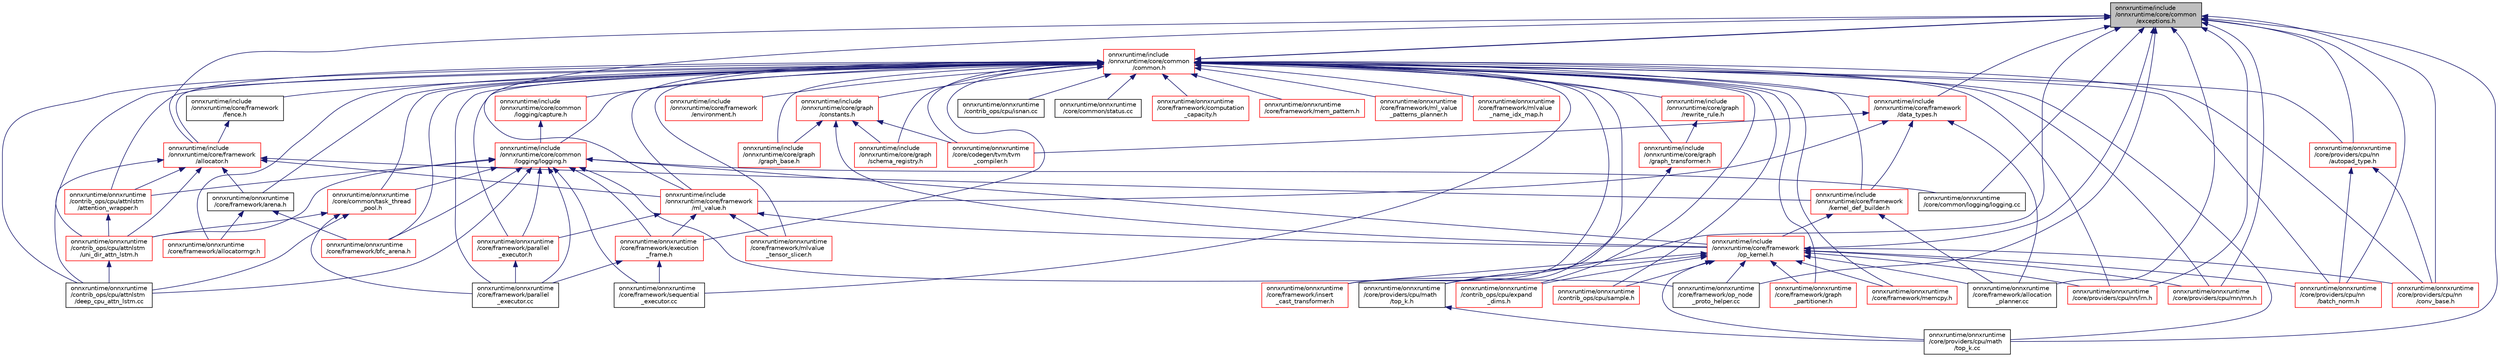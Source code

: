 digraph "onnxruntime/include/onnxruntime/core/common/exceptions.h"
{
  edge [fontname="Helvetica",fontsize="10",labelfontname="Helvetica",labelfontsize="10"];
  node [fontname="Helvetica",fontsize="10",shape=record];
  Node20 [label="onnxruntime/include\l/onnxruntime/core/common\l/exceptions.h",height=0.2,width=0.4,color="black", fillcolor="grey75", style="filled", fontcolor="black"];
  Node20 -> Node21 [dir="back",color="midnightblue",fontsize="10",style="solid"];
  Node21 [label="onnxruntime/include\l/onnxruntime/core/common\l/common.h",height=0.2,width=0.4,color="red", fillcolor="white", style="filled",URL="$include_2onnxruntime_2core_2common_2common_8h.html"];
  Node21 -> Node20 [dir="back",color="midnightblue",fontsize="10",style="solid"];
  Node21 -> Node22 [dir="back",color="midnightblue",fontsize="10",style="solid"];
  Node22 [label="onnxruntime/include\l/onnxruntime/core/common\l/logging/capture.h",height=0.2,width=0.4,color="red", fillcolor="white", style="filled",URL="$capture_8h.html"];
  Node22 -> Node23 [dir="back",color="midnightblue",fontsize="10",style="solid"];
  Node23 [label="onnxruntime/include\l/onnxruntime/core/common\l/logging/logging.h",height=0.2,width=0.4,color="red", fillcolor="white", style="filled",URL="$logging_8h.html"];
  Node23 -> Node39 [dir="back",color="midnightblue",fontsize="10",style="solid"];
  Node39 [label="onnxruntime/include\l/onnxruntime/core/framework\l/op_kernel.h",height=0.2,width=0.4,color="red", fillcolor="white", style="filled",URL="$op__kernel_8h.html"];
  Node39 -> Node53 [dir="back",color="midnightblue",fontsize="10",style="solid"];
  Node53 [label="onnxruntime/onnxruntime\l/contrib_ops/cpu/expand\l_dims.h",height=0.2,width=0.4,color="red", fillcolor="white", style="filled",URL="$expand__dims_8h.html"];
  Node39 -> Node55 [dir="back",color="midnightblue",fontsize="10",style="solid"];
  Node55 [label="onnxruntime/onnxruntime\l/contrib_ops/cpu/sample.h",height=0.2,width=0.4,color="red", fillcolor="white", style="filled",URL="$sample_8h.html"];
  Node39 -> Node60 [dir="back",color="midnightblue",fontsize="10",style="solid"];
  Node60 [label="onnxruntime/onnxruntime\l/core/framework/allocation\l_planner.cc",height=0.2,width=0.4,color="black", fillcolor="white", style="filled",URL="$allocation__planner_8cc.html"];
  Node39 -> Node62 [dir="back",color="midnightblue",fontsize="10",style="solid"];
  Node62 [label="onnxruntime/onnxruntime\l/core/framework/graph\l_partitioner.h",height=0.2,width=0.4,color="red", fillcolor="white", style="filled",URL="$graph__partitioner_8h.html"];
  Node39 -> Node64 [dir="back",color="midnightblue",fontsize="10",style="solid"];
  Node64 [label="onnxruntime/onnxruntime\l/core/framework/insert\l_cast_transformer.h",height=0.2,width=0.4,color="red", fillcolor="white", style="filled",URL="$insert__cast__transformer_8h.html"];
  Node39 -> Node66 [dir="back",color="midnightblue",fontsize="10",style="solid"];
  Node66 [label="onnxruntime/onnxruntime\l/core/framework/memcpy.h",height=0.2,width=0.4,color="red", fillcolor="white", style="filled",URL="$memcpy_8h.html"];
  Node39 -> Node75 [dir="back",color="midnightblue",fontsize="10",style="solid"];
  Node75 [label="onnxruntime/onnxruntime\l/core/framework/op_node\l_proto_helper.cc",height=0.2,width=0.4,color="black", fillcolor="white", style="filled",URL="$op__node__proto__helper_8cc.html"];
  Node39 -> Node103 [dir="back",color="midnightblue",fontsize="10",style="solid"];
  Node103 [label="onnxruntime/onnxruntime\l/core/providers/cpu/math\l/top_k.cc",height=0.2,width=0.4,color="black", fillcolor="white", style="filled",URL="$top__k_8cc.html"];
  Node39 -> Node104 [dir="back",color="midnightblue",fontsize="10",style="solid"];
  Node104 [label="onnxruntime/onnxruntime\l/core/providers/cpu/math\l/top_k.h",height=0.2,width=0.4,color="black", fillcolor="white", style="filled",URL="$top__k_8h.html"];
  Node104 -> Node103 [dir="back",color="midnightblue",fontsize="10",style="solid"];
  Node39 -> Node142 [dir="back",color="midnightblue",fontsize="10",style="solid"];
  Node142 [label="onnxruntime/onnxruntime\l/core/providers/cpu/nn\l/batch_norm.h",height=0.2,width=0.4,color="red", fillcolor="white", style="filled",URL="$cpu_2nn_2batch__norm_8h.html"];
  Node39 -> Node144 [dir="back",color="midnightblue",fontsize="10",style="solid"];
  Node144 [label="onnxruntime/onnxruntime\l/core/providers/cpu/nn\l/conv_base.h",height=0.2,width=0.4,color="red", fillcolor="white", style="filled",URL="$conv__base_8h.html"];
  Node39 -> Node162 [dir="back",color="midnightblue",fontsize="10",style="solid"];
  Node162 [label="onnxruntime/onnxruntime\l/core/providers/cpu/nn/lrn.h",height=0.2,width=0.4,color="red", fillcolor="white", style="filled",URL="$cpu_2nn_2lrn_8h.html"];
  Node39 -> Node183 [dir="back",color="midnightblue",fontsize="10",style="solid"];
  Node183 [label="onnxruntime/onnxruntime\l/core/providers/cpu/rnn/rnn.h",height=0.2,width=0.4,color="red", fillcolor="white", style="filled",URL="$cpu_2rnn_2rnn_8h.html"];
  Node23 -> Node293 [dir="back",color="midnightblue",fontsize="10",style="solid"];
  Node293 [label="onnxruntime/onnxruntime\l/contrib_ops/cpu/attnlstm\l/attention_wrapper.h",height=0.2,width=0.4,color="red", fillcolor="white", style="filled",URL="$attention__wrapper_8h.html"];
  Node293 -> Node295 [dir="back",color="midnightblue",fontsize="10",style="solid"];
  Node295 [label="onnxruntime/onnxruntime\l/contrib_ops/cpu/attnlstm\l/uni_dir_attn_lstm.h",height=0.2,width=0.4,color="red", fillcolor="white", style="filled",URL="$uni__dir__attn__lstm_8h.html"];
  Node295 -> Node52 [dir="back",color="midnightblue",fontsize="10",style="solid"];
  Node52 [label="onnxruntime/onnxruntime\l/contrib_ops/cpu/attnlstm\l/deep_cpu_attn_lstm.cc",height=0.2,width=0.4,color="black", fillcolor="white", style="filled",URL="$deep__cpu__attn__lstm_8cc.html"];
  Node23 -> Node295 [dir="back",color="midnightblue",fontsize="10",style="solid"];
  Node23 -> Node52 [dir="back",color="midnightblue",fontsize="10",style="solid"];
  Node23 -> Node25 [dir="back",color="midnightblue",fontsize="10",style="solid"];
  Node25 [label="onnxruntime/onnxruntime\l/core/common/logging/logging.cc",height=0.2,width=0.4,color="black", fillcolor="white", style="filled",URL="$logging_8cc.html"];
  Node23 -> Node303 [dir="back",color="midnightblue",fontsize="10",style="solid"];
  Node303 [label="onnxruntime/onnxruntime\l/core/common/task_thread\l_pool.h",height=0.2,width=0.4,color="red", fillcolor="white", style="filled",URL="$task__thread__pool_8h.html"];
  Node303 -> Node295 [dir="back",color="midnightblue",fontsize="10",style="solid"];
  Node303 -> Node52 [dir="back",color="midnightblue",fontsize="10",style="solid"];
  Node303 -> Node70 [dir="back",color="midnightblue",fontsize="10",style="solid"];
  Node70 [label="onnxruntime/onnxruntime\l/core/framework/parallel\l_executor.cc",height=0.2,width=0.4,color="black", fillcolor="white", style="filled",URL="$parallel__executor_8cc.html"];
  Node23 -> Node307 [dir="back",color="midnightblue",fontsize="10",style="solid"];
  Node307 [label="onnxruntime/onnxruntime\l/core/framework/bfc_arena.h",height=0.2,width=0.4,color="red", fillcolor="white", style="filled",URL="$bfc__arena_8h.html"];
  Node23 -> Node310 [dir="back",color="midnightblue",fontsize="10",style="solid"];
  Node310 [label="onnxruntime/onnxruntime\l/core/framework/execution\l_frame.h",height=0.2,width=0.4,color="red", fillcolor="white", style="filled",URL="$execution__frame_8h.html"];
  Node310 -> Node70 [dir="back",color="midnightblue",fontsize="10",style="solid"];
  Node310 -> Node71 [dir="back",color="midnightblue",fontsize="10",style="solid"];
  Node71 [label="onnxruntime/onnxruntime\l/core/framework/sequential\l_executor.cc",height=0.2,width=0.4,color="black", fillcolor="white", style="filled",URL="$sequential__executor_8cc.html"];
  Node23 -> Node75 [dir="back",color="midnightblue",fontsize="10",style="solid"];
  Node23 -> Node70 [dir="back",color="midnightblue",fontsize="10",style="solid"];
  Node23 -> Node301 [dir="back",color="midnightblue",fontsize="10",style="solid"];
  Node301 [label="onnxruntime/onnxruntime\l/core/framework/parallel\l_executor.h",height=0.2,width=0.4,color="red", fillcolor="white", style="filled",URL="$parallel__executor_8h.html"];
  Node301 -> Node70 [dir="back",color="midnightblue",fontsize="10",style="solid"];
  Node23 -> Node71 [dir="back",color="midnightblue",fontsize="10",style="solid"];
  Node21 -> Node23 [dir="back",color="midnightblue",fontsize="10",style="solid"];
  Node21 -> Node319 [dir="back",color="midnightblue",fontsize="10",style="solid"];
  Node319 [label="onnxruntime/include\l/onnxruntime/core/framework\l/allocator.h",height=0.2,width=0.4,color="red", fillcolor="white", style="filled",URL="$framework_2allocator_8h.html"];
  Node319 -> Node320 [dir="back",color="midnightblue",fontsize="10",style="solid"];
  Node320 [label="onnxruntime/include\l/onnxruntime/core/framework\l/kernel_def_builder.h",height=0.2,width=0.4,color="red", fillcolor="white", style="filled",URL="$kernel__def__builder_8h.html"];
  Node320 -> Node39 [dir="back",color="midnightblue",fontsize="10",style="solid"];
  Node320 -> Node60 [dir="back",color="midnightblue",fontsize="10",style="solid"];
  Node319 -> Node323 [dir="back",color="midnightblue",fontsize="10",style="solid"];
  Node323 [label="onnxruntime/include\l/onnxruntime/core/framework\l/ml_value.h",height=0.2,width=0.4,color="red", fillcolor="white", style="filled",URL="$ml__value_8h.html"];
  Node323 -> Node39 [dir="back",color="midnightblue",fontsize="10",style="solid"];
  Node323 -> Node310 [dir="back",color="midnightblue",fontsize="10",style="solid"];
  Node323 -> Node325 [dir="back",color="midnightblue",fontsize="10",style="solid"];
  Node325 [label="onnxruntime/onnxruntime\l/core/framework/mlvalue\l_tensor_slicer.h",height=0.2,width=0.4,color="red", fillcolor="white", style="filled",URL="$mlvalue__tensor__slicer_8h.html"];
  Node323 -> Node301 [dir="back",color="midnightblue",fontsize="10",style="solid"];
  Node319 -> Node293 [dir="back",color="midnightblue",fontsize="10",style="solid"];
  Node319 -> Node295 [dir="back",color="midnightblue",fontsize="10",style="solid"];
  Node319 -> Node52 [dir="back",color="midnightblue",fontsize="10",style="solid"];
  Node319 -> Node352 [dir="back",color="midnightblue",fontsize="10",style="solid"];
  Node352 [label="onnxruntime/onnxruntime\l/core/framework/arena.h",height=0.2,width=0.4,color="black", fillcolor="white", style="filled",URL="$arena_8h.html"];
  Node352 -> Node353 [dir="back",color="midnightblue",fontsize="10",style="solid"];
  Node353 [label="onnxruntime/onnxruntime\l/core/framework/allocatormgr.h",height=0.2,width=0.4,color="red", fillcolor="white", style="filled",URL="$allocatormgr_8h.html"];
  Node352 -> Node307 [dir="back",color="midnightblue",fontsize="10",style="solid"];
  Node21 -> Node360 [dir="back",color="midnightblue",fontsize="10",style="solid"];
  Node360 [label="onnxruntime/include\l/onnxruntime/core/framework\l/data_types.h",height=0.2,width=0.4,color="red", fillcolor="white", style="filled",URL="$data__types_8h.html"];
  Node360 -> Node320 [dir="back",color="midnightblue",fontsize="10",style="solid"];
  Node360 -> Node323 [dir="back",color="midnightblue",fontsize="10",style="solid"];
  Node360 -> Node361 [dir="back",color="midnightblue",fontsize="10",style="solid"];
  Node361 [label="onnxruntime/onnxruntime\l/core/codegen/tvm/tvm\l_compiler.h",height=0.2,width=0.4,color="red", fillcolor="white", style="filled",URL="$tvm__compiler_8h.html"];
  Node360 -> Node60 [dir="back",color="midnightblue",fontsize="10",style="solid"];
  Node21 -> Node368 [dir="back",color="midnightblue",fontsize="10",style="solid"];
  Node368 [label="onnxruntime/include\l/onnxruntime/core/framework\l/environment.h",height=0.2,width=0.4,color="red", fillcolor="white", style="filled",URL="$environment_8h.html"];
  Node21 -> Node369 [dir="back",color="midnightblue",fontsize="10",style="solid"];
  Node369 [label="onnxruntime/include\l/onnxruntime/core/framework\l/fence.h",height=0.2,width=0.4,color="black", fillcolor="white", style="filled",URL="$fence_8h.html"];
  Node369 -> Node319 [dir="back",color="midnightblue",fontsize="10",style="solid"];
  Node21 -> Node320 [dir="back",color="midnightblue",fontsize="10",style="solid"];
  Node21 -> Node323 [dir="back",color="midnightblue",fontsize="10",style="solid"];
  Node21 -> Node370 [dir="back",color="midnightblue",fontsize="10",style="solid"];
  Node370 [label="onnxruntime/include\l/onnxruntime/core/graph\l/constants.h",height=0.2,width=0.4,color="red", fillcolor="white", style="filled",URL="$constants_8h.html"];
  Node370 -> Node39 [dir="back",color="midnightblue",fontsize="10",style="solid"];
  Node370 -> Node371 [dir="back",color="midnightblue",fontsize="10",style="solid"];
  Node371 [label="onnxruntime/include\l/onnxruntime/core/graph\l/graph_base.h",height=0.2,width=0.4,color="red", fillcolor="white", style="filled",URL="$graph__base_8h.html"];
  Node370 -> Node395 [dir="back",color="midnightblue",fontsize="10",style="solid"];
  Node395 [label="onnxruntime/include\l/onnxruntime/core/graph\l/schema_registry.h",height=0.2,width=0.4,color="red", fillcolor="white", style="filled",URL="$schema__registry_8h.html"];
  Node370 -> Node361 [dir="back",color="midnightblue",fontsize="10",style="solid"];
  Node21 -> Node371 [dir="back",color="midnightblue",fontsize="10",style="solid"];
  Node21 -> Node374 [dir="back",color="midnightblue",fontsize="10",style="solid"];
  Node374 [label="onnxruntime/include\l/onnxruntime/core/graph\l/graph_transformer.h",height=0.2,width=0.4,color="red", fillcolor="white", style="filled",URL="$graph__transformer_8h.html"];
  Node374 -> Node64 [dir="back",color="midnightblue",fontsize="10",style="solid"];
  Node21 -> Node386 [dir="back",color="midnightblue",fontsize="10",style="solid"];
  Node386 [label="onnxruntime/include\l/onnxruntime/core/graph\l/rewrite_rule.h",height=0.2,width=0.4,color="red", fillcolor="white", style="filled",URL="$rewrite__rule_8h.html"];
  Node386 -> Node374 [dir="back",color="midnightblue",fontsize="10",style="solid"];
  Node21 -> Node395 [dir="back",color="midnightblue",fontsize="10",style="solid"];
  Node21 -> Node293 [dir="back",color="midnightblue",fontsize="10",style="solid"];
  Node21 -> Node295 [dir="back",color="midnightblue",fontsize="10",style="solid"];
  Node21 -> Node52 [dir="back",color="midnightblue",fontsize="10",style="solid"];
  Node21 -> Node53 [dir="back",color="midnightblue",fontsize="10",style="solid"];
  Node21 -> Node55 [dir="back",color="midnightblue",fontsize="10",style="solid"];
  Node21 -> Node58 [dir="back",color="midnightblue",fontsize="10",style="solid"];
  Node58 [label="onnxruntime/onnxruntime\l/contrib_ops/cpu/isnan.cc",height=0.2,width=0.4,color="black", fillcolor="white", style="filled",URL="$isnan_8cc.html"];
  Node21 -> Node361 [dir="back",color="midnightblue",fontsize="10",style="solid"];
  Node21 -> Node400 [dir="back",color="midnightblue",fontsize="10",style="solid"];
  Node400 [label="onnxruntime/onnxruntime\l/core/common/status.cc",height=0.2,width=0.4,color="black", fillcolor="white", style="filled",URL="$status_8cc.html"];
  Node21 -> Node303 [dir="back",color="midnightblue",fontsize="10",style="solid"];
  Node21 -> Node353 [dir="back",color="midnightblue",fontsize="10",style="solid"];
  Node21 -> Node352 [dir="back",color="midnightblue",fontsize="10",style="solid"];
  Node21 -> Node307 [dir="back",color="midnightblue",fontsize="10",style="solid"];
  Node21 -> Node401 [dir="back",color="midnightblue",fontsize="10",style="solid"];
  Node401 [label="onnxruntime/onnxruntime\l/core/framework/computation\l_capacity.h",height=0.2,width=0.4,color="red", fillcolor="white", style="filled",URL="$computation__capacity_8h.html"];
  Node21 -> Node310 [dir="back",color="midnightblue",fontsize="10",style="solid"];
  Node21 -> Node62 [dir="back",color="midnightblue",fontsize="10",style="solid"];
  Node21 -> Node64 [dir="back",color="midnightblue",fontsize="10",style="solid"];
  Node21 -> Node347 [dir="back",color="midnightblue",fontsize="10",style="solid"];
  Node347 [label="onnxruntime/onnxruntime\l/core/framework/mem_pattern.h",height=0.2,width=0.4,color="red", fillcolor="white", style="filled",URL="$mem__pattern_8h.html"];
  Node21 -> Node66 [dir="back",color="midnightblue",fontsize="10",style="solid"];
  Node21 -> Node349 [dir="back",color="midnightblue",fontsize="10",style="solid"];
  Node349 [label="onnxruntime/onnxruntime\l/core/framework/ml_value\l_patterns_planner.h",height=0.2,width=0.4,color="red", fillcolor="white", style="filled",URL="$ml__value__patterns__planner_8h.html"];
  Node21 -> Node402 [dir="back",color="midnightblue",fontsize="10",style="solid"];
  Node402 [label="onnxruntime/onnxruntime\l/core/framework/mlvalue\l_name_idx_map.h",height=0.2,width=0.4,color="red", fillcolor="white", style="filled",URL="$mlvalue__name__idx__map_8h.html"];
  Node21 -> Node325 [dir="back",color="midnightblue",fontsize="10",style="solid"];
  Node21 -> Node70 [dir="back",color="midnightblue",fontsize="10",style="solid"];
  Node21 -> Node301 [dir="back",color="midnightblue",fontsize="10",style="solid"];
  Node21 -> Node71 [dir="back",color="midnightblue",fontsize="10",style="solid"];
  Node21 -> Node103 [dir="back",color="midnightblue",fontsize="10",style="solid"];
  Node21 -> Node104 [dir="back",color="midnightblue",fontsize="10",style="solid"];
  Node21 -> Node415 [dir="back",color="midnightblue",fontsize="10",style="solid"];
  Node415 [label="onnxruntime/onnxruntime\l/core/providers/cpu/nn\l/autopad_type.h",height=0.2,width=0.4,color="red", fillcolor="white", style="filled",URL="$autopad__type_8h.html"];
  Node415 -> Node142 [dir="back",color="midnightblue",fontsize="10",style="solid"];
  Node415 -> Node144 [dir="back",color="midnightblue",fontsize="10",style="solid"];
  Node21 -> Node142 [dir="back",color="midnightblue",fontsize="10",style="solid"];
  Node21 -> Node144 [dir="back",color="midnightblue",fontsize="10",style="solid"];
  Node21 -> Node162 [dir="back",color="midnightblue",fontsize="10",style="solid"];
  Node21 -> Node183 [dir="back",color="midnightblue",fontsize="10",style="solid"];
  Node20 -> Node319 [dir="back",color="midnightblue",fontsize="10",style="solid"];
  Node20 -> Node360 [dir="back",color="midnightblue",fontsize="10",style="solid"];
  Node20 -> Node323 [dir="back",color="midnightblue",fontsize="10",style="solid"];
  Node20 -> Node39 [dir="back",color="midnightblue",fontsize="10",style="solid"];
  Node20 -> Node25 [dir="back",color="midnightblue",fontsize="10",style="solid"];
  Node20 -> Node60 [dir="back",color="midnightblue",fontsize="10",style="solid"];
  Node20 -> Node75 [dir="back",color="midnightblue",fontsize="10",style="solid"];
  Node20 -> Node103 [dir="back",color="midnightblue",fontsize="10",style="solid"];
  Node20 -> Node104 [dir="back",color="midnightblue",fontsize="10",style="solid"];
  Node20 -> Node415 [dir="back",color="midnightblue",fontsize="10",style="solid"];
  Node20 -> Node142 [dir="back",color="midnightblue",fontsize="10",style="solid"];
  Node20 -> Node144 [dir="back",color="midnightblue",fontsize="10",style="solid"];
  Node20 -> Node162 [dir="back",color="midnightblue",fontsize="10",style="solid"];
  Node20 -> Node183 [dir="back",color="midnightblue",fontsize="10",style="solid"];
}
